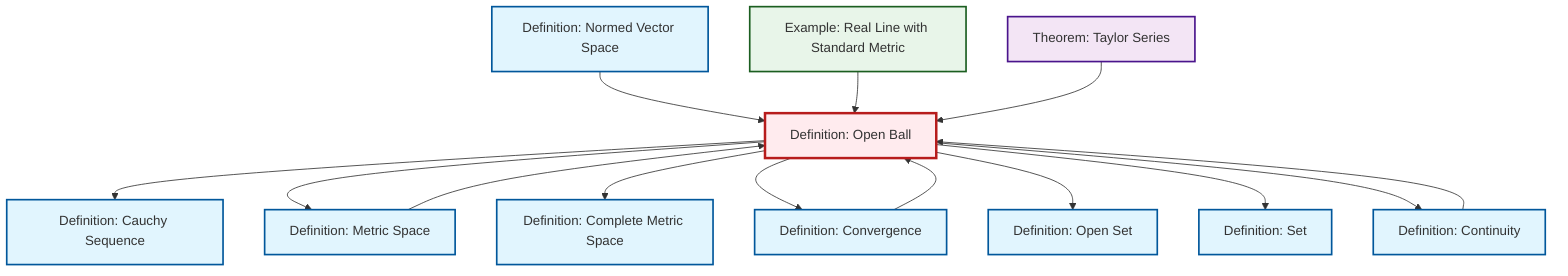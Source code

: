 graph TD
    classDef definition fill:#e1f5fe,stroke:#01579b,stroke-width:2px
    classDef theorem fill:#f3e5f5,stroke:#4a148c,stroke-width:2px
    classDef axiom fill:#fff3e0,stroke:#e65100,stroke-width:2px
    classDef example fill:#e8f5e9,stroke:#1b5e20,stroke-width:2px
    classDef current fill:#ffebee,stroke:#b71c1c,stroke-width:3px
    def-cauchy-sequence["Definition: Cauchy Sequence"]:::definition
    def-open-set["Definition: Open Set"]:::definition
    def-set["Definition: Set"]:::definition
    def-open-ball["Definition: Open Ball"]:::definition
    def-continuity["Definition: Continuity"]:::definition
    def-metric-space["Definition: Metric Space"]:::definition
    ex-real-line-metric["Example: Real Line with Standard Metric"]:::example
    def-convergence["Definition: Convergence"]:::definition
    def-complete-metric-space["Definition: Complete Metric Space"]:::definition
    thm-taylor-series["Theorem: Taylor Series"]:::theorem
    def-normed-vector-space["Definition: Normed Vector Space"]:::definition
    def-open-ball --> def-cauchy-sequence
    def-convergence --> def-open-ball
    def-normed-vector-space --> def-open-ball
    def-open-ball --> def-metric-space
    def-continuity --> def-open-ball
    ex-real-line-metric --> def-open-ball
    def-open-ball --> def-complete-metric-space
    def-open-ball --> def-convergence
    def-open-ball --> def-open-set
    def-metric-space --> def-open-ball
    thm-taylor-series --> def-open-ball
    def-open-ball --> def-set
    def-open-ball --> def-continuity
    class def-open-ball current
